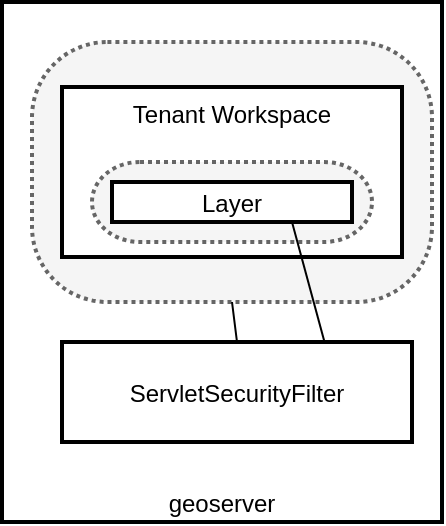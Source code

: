 <mxfile version="14.2.4" type="embed" pages="6">
    <diagram id="y6TVgXeORqLKfhfTdj_T" name="GeoServer-Set-Up">
        <mxGraphModel dx="1206" dy="589" grid="1" gridSize="10" guides="1" tooltips="1" connect="1" arrows="1" fold="1" page="1" pageScale="1" pageWidth="850" pageHeight="1100" math="0" shadow="0">
            <root>
                <mxCell id="Afhx4r_M06ye2ky4KafJ-0"/>
                <mxCell id="Afhx4r_M06ye2ky4KafJ-1" parent="Afhx4r_M06ye2ky4KafJ-0"/>
                <mxCell id="Afhx4r_M06ye2ky4KafJ-2" value="geoserver" style="shape=agent;offsetSize=8;strokeWidth=2;verticalAlign=bottom;" vertex="1" parent="Afhx4r_M06ye2ky4KafJ-1">
                    <mxGeometry x="425" y="130" width="220" height="260" as="geometry"/>
                </mxCell>
                <mxCell id="Afhx4r_M06ye2ky4KafJ-6" value="" style="rounded=1;whiteSpace=wrap;html=1;arcSize=29;strokeWidth=2;verticalAlign=top;dashed=1;dashPattern=1 1;fillColor=#f5f5f5;strokeColor=#666666;fontColor=#333333;" vertex="1" parent="Afhx4r_M06ye2ky4KafJ-1">
                    <mxGeometry x="440" y="150" width="200" height="130" as="geometry"/>
                </mxCell>
                <mxCell id="Afhx4r_M06ye2ky4KafJ-7" value="Tenant Workspace" style="shape=agent;offsetSize=8;strokeWidth=2;verticalAlign=top;" vertex="1" parent="Afhx4r_M06ye2ky4KafJ-1">
                    <mxGeometry x="455" y="172.5" width="170" height="85" as="geometry"/>
                </mxCell>
                <mxCell id="Afhx4r_M06ye2ky4KafJ-8" value="" style="rounded=1;whiteSpace=wrap;html=1;arcSize=60;strokeWidth=2;fillColor=#f5f5f5;strokeColor=#666666;fontColor=#333333;dashed=1;dashPattern=1 1;" vertex="1" parent="Afhx4r_M06ye2ky4KafJ-1">
                    <mxGeometry x="470" y="210" width="140" height="40" as="geometry"/>
                </mxCell>
                <mxCell id="Afhx4r_M06ye2ky4KafJ-9" value="Layer" style="shape=agent;offsetSize=8;strokeWidth=2;" vertex="1" parent="Afhx4r_M06ye2ky4KafJ-1">
                    <mxGeometry x="480" y="220" width="120" height="20" as="geometry"/>
                </mxCell>
                <mxCell id="Afhx4r_M06ye2ky4KafJ-14" value="ServletSecurityFilter" style="shape=agent;offsetSize=8;strokeWidth=2;" vertex="1" parent="Afhx4r_M06ye2ky4KafJ-1">
                    <mxGeometry x="455" y="300" width="175" height="50" as="geometry"/>
                </mxCell>
                <mxCell id="Afhx4r_M06ye2ky4KafJ-15" value="" style="shape=updateedge;endArrow=none;vertical=true;entryX=0.5;entryY=0;entryDx=0;entryDy=0;exitX=0.5;exitY=1;exitDx=0;exitDy=0;" edge="1" parent="Afhx4r_M06ye2ky4KafJ-1" source="Afhx4r_M06ye2ky4KafJ-6" target="Afhx4r_M06ye2ky4KafJ-14">
                    <mxGeometry width="30" height="80" relative="1" as="geometry">
                        <mxPoint x="295" y="270" as="sourcePoint"/>
                        <mxPoint x="295" y="350" as="targetPoint"/>
                    </mxGeometry>
                </mxCell>
                <mxCell id="Afhx4r_M06ye2ky4KafJ-16" value="" style="shape=updateedge;endArrow=none;vertical=true;entryX=0.75;entryY=0;entryDx=0;entryDy=0;exitX=0.75;exitY=1;exitDx=0;exitDy=0;" edge="1" parent="Afhx4r_M06ye2ky4KafJ-1" source="Afhx4r_M06ye2ky4KafJ-9" target="Afhx4r_M06ye2ky4KafJ-14">
                    <mxGeometry width="30" height="80" relative="1" as="geometry">
                        <mxPoint x="615" y="280" as="sourcePoint"/>
                        <mxPoint x="615" y="360" as="targetPoint"/>
                    </mxGeometry>
                </mxCell>
            </root>
        </mxGraphModel>
    </diagram>
    <diagram id="65BA-STFWywXdoVgdcK0" name="ISOXML-Layer-Mapping">
        <mxGraphModel dx="1206" dy="589" grid="1" gridSize="10" guides="1" tooltips="1" connect="1" arrows="1" fold="1" page="1" pageScale="1" pageWidth="850" pageHeight="1100" math="0" shadow="0">
            <root>
                <mxCell id="pDO4D0aV4CA6lZVi3gPv-0"/>
                <mxCell id="pDO4D0aV4CA6lZVi3gPv-1" parent="pDO4D0aV4CA6lZVi3gPv-0"/>
                <mxCell id="DvmdAVC7oL5fIGEeqKC9-4" style="edgeStyle=orthogonalEdgeStyle;rounded=0;orthogonalLoop=1;jettySize=auto;html=1;" parent="pDO4D0aV4CA6lZVi3gPv-1" source="pDO4D0aV4CA6lZVi3gPv-2" target="pDO4D0aV4CA6lZVi3gPv-7" edge="1">
                    <mxGeometry relative="1" as="geometry"/>
                </mxCell>
                <mxCell id="pDO4D0aV4CA6lZVi3gPv-2" value="&lt;br&gt;&lt;br&gt;&lt;br&gt;&lt;br&gt;ISOXML Zip" style="rounded=1;whiteSpace=wrap;html=1;arcSize=60;strokeWidth=2;" parent="pDO4D0aV4CA6lZVi3gPv-1" vertex="1">
                    <mxGeometry x="220" y="380" width="450" height="120" as="geometry"/>
                </mxCell>
                <mxCell id="pDO4D0aV4CA6lZVi3gPv-3" value="Partfields in XML" style="rounded=1;whiteSpace=wrap;html=1;arcSize=60;strokeWidth=2;" parent="pDO4D0aV4CA6lZVi3gPv-1" vertex="1">
                    <mxGeometry x="250" y="390" width="90" height="40" as="geometry"/>
                </mxCell>
                <mxCell id="pDO4D0aV4CA6lZVi3gPv-4" value="A/B-Lines&lt;br&gt;and Curves in XML" style="rounded=1;whiteSpace=wrap;html=1;arcSize=60;strokeWidth=2;" parent="pDO4D0aV4CA6lZVi3gPv-1" vertex="1">
                    <mxGeometry x="350" y="390" width="90" height="40" as="geometry"/>
                </mxCell>
                <mxCell id="pDO4D0aV4CA6lZVi3gPv-5" value="Grids in binary" style="rounded=1;whiteSpace=wrap;html=1;arcSize=60;strokeWidth=2;" parent="pDO4D0aV4CA6lZVi3gPv-1" vertex="1">
                    <mxGeometry x="450" y="390" width="90" height="40" as="geometry"/>
                </mxCell>
                <mxCell id="pDO4D0aV4CA6lZVi3gPv-6" value="TimeLogs in binary" style="rounded=1;whiteSpace=wrap;html=1;arcSize=60;strokeWidth=2;" parent="pDO4D0aV4CA6lZVi3gPv-1" vertex="1">
                    <mxGeometry x="550" y="390" width="90" height="40" as="geometry"/>
                </mxCell>
                <mxCell id="DvmdAVC7oL5fIGEeqKC9-0" style="edgeStyle=orthogonalEdgeStyle;rounded=0;orthogonalLoop=1;jettySize=auto;html=1;" parent="pDO4D0aV4CA6lZVi3gPv-1" source="pDO4D0aV4CA6lZVi3gPv-7" target="pDO4D0aV4CA6lZVi3gPv-8" edge="1">
                    <mxGeometry relative="1" as="geometry">
                        <Array as="points">
                            <mxPoint x="295" y="270"/>
                            <mxPoint x="295" y="270"/>
                        </Array>
                    </mxGeometry>
                </mxCell>
                <mxCell id="DvmdAVC7oL5fIGEeqKC9-1" style="edgeStyle=orthogonalEdgeStyle;rounded=0;orthogonalLoop=1;jettySize=auto;html=1;" parent="pDO4D0aV4CA6lZVi3gPv-1" source="pDO4D0aV4CA6lZVi3gPv-7" target="pDO4D0aV4CA6lZVi3gPv-9" edge="1">
                    <mxGeometry relative="1" as="geometry">
                        <Array as="points">
                            <mxPoint x="395" y="270"/>
                            <mxPoint x="395" y="270"/>
                        </Array>
                    </mxGeometry>
                </mxCell>
                <mxCell id="DvmdAVC7oL5fIGEeqKC9-2" style="edgeStyle=orthogonalEdgeStyle;rounded=0;orthogonalLoop=1;jettySize=auto;html=1;" parent="pDO4D0aV4CA6lZVi3gPv-1" source="pDO4D0aV4CA6lZVi3gPv-7" target="pDO4D0aV4CA6lZVi3gPv-10" edge="1">
                    <mxGeometry relative="1" as="geometry">
                        <Array as="points">
                            <mxPoint x="495" y="280"/>
                            <mxPoint x="495" y="280"/>
                        </Array>
                    </mxGeometry>
                </mxCell>
                <mxCell id="DvmdAVC7oL5fIGEeqKC9-3" style="edgeStyle=orthogonalEdgeStyle;rounded=0;orthogonalLoop=1;jettySize=auto;html=1;" parent="pDO4D0aV4CA6lZVi3gPv-1" source="pDO4D0aV4CA6lZVi3gPv-7" target="pDO4D0aV4CA6lZVi3gPv-11" edge="1">
                    <mxGeometry relative="1" as="geometry">
                        <Array as="points">
                            <mxPoint x="595" y="270"/>
                            <mxPoint x="595" y="270"/>
                        </Array>
                    </mxGeometry>
                </mxCell>
                <mxCell id="pDO4D0aV4CA6lZVi3gPv-7" value="GeoTools&#10;ISOXML Plugin" style="shape=agent;offsetSize=8;strokeWidth=2;" parent="pDO4D0aV4CA6lZVi3gPv-1" vertex="1">
                    <mxGeometry x="220" y="290" width="450" height="60" as="geometry"/>
                </mxCell>
                <mxCell id="pDO4D0aV4CA6lZVi3gPv-8" value="Partfields" style="rounded=1;whiteSpace=wrap;html=1;arcSize=60;strokeWidth=2;" parent="pDO4D0aV4CA6lZVi3gPv-1" vertex="1">
                    <mxGeometry x="250" y="200" width="90" height="40" as="geometry"/>
                </mxCell>
                <mxCell id="pDO4D0aV4CA6lZVi3gPv-9" value="GuidanceGroups" style="rounded=1;whiteSpace=wrap;html=1;arcSize=60;strokeWidth=2;" parent="pDO4D0aV4CA6lZVi3gPv-1" vertex="1">
                    <mxGeometry x="350" y="200" width="90" height="40" as="geometry"/>
                </mxCell>
                <mxCell id="pDO4D0aV4CA6lZVi3gPv-10" value="Grids" style="rounded=1;whiteSpace=wrap;html=1;arcSize=60;strokeWidth=2;" parent="pDO4D0aV4CA6lZVi3gPv-1" vertex="1">
                    <mxGeometry x="450" y="200" width="90" height="40" as="geometry"/>
                </mxCell>
                <mxCell id="pDO4D0aV4CA6lZVi3gPv-11" value="TimeLogs" style="rounded=1;whiteSpace=wrap;html=1;arcSize=60;strokeWidth=2;" parent="pDO4D0aV4CA6lZVi3gPv-1" vertex="1">
                    <mxGeometry x="550" y="200" width="90" height="40" as="geometry"/>
                </mxCell>
                <mxCell id="DvmdAVC7oL5fIGEeqKC9-5" value="Layers in Geoserver" style="text;html=1;strokeColor=none;fillColor=none;align=center;verticalAlign=middle;whiteSpace=wrap;rounded=0;" parent="pDO4D0aV4CA6lZVi3gPv-1" vertex="1">
                    <mxGeometry x="670" y="205" width="80" height="30" as="geometry"/>
                </mxCell>
            </root>
        </mxGraphModel>
    </diagram>
    <diagram id="xWCjVCTWa8731tN-tclF" name="ISOXML-DataStore-Structure">
        &#xa;
        <mxGraphModel dx="931" dy="588" grid="1" gridSize="10" guides="1" tooltips="1" connect="1" arrows="1" fold="1" page="1" pageScale="1" pageWidth="850" pageHeight="1100" math="0" shadow="0">
            &#xa;
            <root>
                &#xa;
                <mxCell id="uqFhzvAKg_oN-uEyyiCc-0"/>
                &#xa;
                <mxCell id="uqFhzvAKg_oN-uEyyiCc-1" parent="uqFhzvAKg_oN-uEyyiCc-0"/>
                &#xa;
                <mxCell id="uqFhzvAKg_oN-uEyyiCc-2" value="ISO11783DataStore" style="shape=agent;offsetSize=8;strokeWidth=2;" parent="uqFhzvAKg_oN-uEyyiCc-1" vertex="1">
                    &#xa;
                    <mxGeometry x="200" y="400" width="410" height="190" as="geometry"/>
                    &#xa;
                </mxCell>
                &#xa;
                <mxCell id="uqFhzvAKg_oN-uEyyiCc-3" value="ISO11783FeatureSource" style="shape=agent;offsetSize=8;strokeWidth=2;" parent="uqFhzvAKg_oN-uEyyiCc-1" vertex="1">
                    &#xa;
                    <mxGeometry x="200" y="280" width="400" height="60" as="geometry"/>
                    &#xa;
                </mxCell>
                &#xa;
                <mxCell id="01o5S8wcleIsEyMoerJ5-6" value="" style="edgeStyle=none;rounded=0;orthogonalLoop=1;jettySize=auto;html=1;" parent="uqFhzvAKg_oN-uEyyiCc-1" source="uqFhzvAKg_oN-uEyyiCc-6" target="01o5S8wcleIsEyMoerJ5-5" edge="1">
                    &#xa;
                    <mxGeometry relative="1" as="geometry"/>
                    &#xa;
                </mxCell>
                &#xa;
                <mxCell id="uqFhzvAKg_oN-uEyyiCc-6" value="Partfields&#10;Feature Reader" style="shape=agent;offsetSize=8;strokeWidth=2;" parent="uqFhzvAKg_oN-uEyyiCc-1" vertex="1">
                    &#xa;
                    <mxGeometry x="170" y="160" width="100" height="60" as="geometry"/>
                    &#xa;
                </mxCell>
                &#xa;
                <mxCell id="uqFhzvAKg_oN-uEyyiCc-7" value="GuidanceGroups&#10;Feature Reader" style="shape=agent;offsetSize=8;strokeWidth=2;" parent="uqFhzvAKg_oN-uEyyiCc-1" vertex="1">
                    &#xa;
                    <mxGeometry x="295" y="160" width="100" height="60" as="geometry"/>
                    &#xa;
                </mxCell>
                &#xa;
                <mxCell id="iXyg3nqP9PkDxvCi-E6l-0" value="Grids&#10;Feature Reader" style="shape=agent;offsetSize=8;strokeWidth=2;" parent="uqFhzvAKg_oN-uEyyiCc-1" vertex="1">
                    &#xa;
                    <mxGeometry x="410" y="160" width="100" height="60" as="geometry"/>
                    &#xa;
                </mxCell>
                &#xa;
                <mxCell id="4OIGfFkLCeIddt1ozrG8-9" style="edgeStyle=orthogonalEdgeStyle;rounded=0;orthogonalLoop=1;jettySize=auto;html=1;" parent="uqFhzvAKg_oN-uEyyiCc-1" source="iXyg3nqP9PkDxvCi-E6l-1" target="4OIGfFkLCeIddt1ozrG8-6" edge="1">
                    &#xa;
                    <mxGeometry relative="1" as="geometry"/>
                    &#xa;
                </mxCell>
                &#xa;
                <mxCell id="iXyg3nqP9PkDxvCi-E6l-1" value="TimeLogs&#10;Feature Reader" style="shape=agent;offsetSize=8;strokeWidth=2;" parent="uqFhzvAKg_oN-uEyyiCc-1" vertex="1">
                    &#xa;
                    <mxGeometry x="530" y="160" width="100" height="60" as="geometry"/>
                    &#xa;
                </mxCell>
                &#xa;
                <mxCell id="iXyg3nqP9PkDxvCi-E6l-2" value="" style="shape=useedge;vertical=true;endArrow=none;useSignPosition=left;useSignDirection=none;" parent="uqFhzvAKg_oN-uEyyiCc-1" source="uqFhzvAKg_oN-uEyyiCc-2" edge="1">
                    &#xa;
                    <mxGeometry height="160" relative="1" as="geometry">
                        &#xa;
                        <mxPoint x="430" y="430" as="sourcePoint"/>
                        &#xa;
                        <mxPoint x="414" y="340" as="targetPoint"/>
                        &#xa;
                    </mxGeometry>
                    &#xa;
                </mxCell>
                &#xa;
                <mxCell id="iXyg3nqP9PkDxvCi-E6l-4" value="" style="shape=useedge;vertical=true;endArrow=none;useSignPosition=left;useSignDirection=none;exitX=0.05;exitY=-0.017;exitDx=0;exitDy=0;exitPerimeter=0;" parent="uqFhzvAKg_oN-uEyyiCc-1" source="uqFhzvAKg_oN-uEyyiCc-3" edge="1">
                    &#xa;
                    <mxGeometry height="160" relative="1" as="geometry">
                        &#xa;
                        <mxPoint x="220" y="270" as="sourcePoint"/>
                        &#xa;
                        <mxPoint x="220" y="220" as="targetPoint"/>
                        &#xa;
                    </mxGeometry>
                    &#xa;
                </mxCell>
                &#xa;
                <mxCell id="iXyg3nqP9PkDxvCi-E6l-5" value="" style="shape=useedge;vertical=true;endArrow=none;useSignPosition=left;useSignDirection=none;exitX=0.05;exitY=-0.017;exitDx=0;exitDy=0;exitPerimeter=0;" parent="uqFhzvAKg_oN-uEyyiCc-1" edge="1">
                    &#xa;
                    <mxGeometry height="160" relative="1" as="geometry">
                        &#xa;
                        <mxPoint x="344.5" y="278.98" as="sourcePoint"/>
                        &#xa;
                        <mxPoint x="344.5" y="220" as="targetPoint"/>
                        &#xa;
                    </mxGeometry>
                    &#xa;
                </mxCell>
                &#xa;
                <mxCell id="iXyg3nqP9PkDxvCi-E6l-6" value="" style="shape=useedge;vertical=true;endArrow=none;useSignPosition=left;useSignDirection=none;exitX=0.05;exitY=-0.017;exitDx=0;exitDy=0;exitPerimeter=0;" parent="uqFhzvAKg_oN-uEyyiCc-1" edge="1">
                    &#xa;
                    <mxGeometry height="160" relative="1" as="geometry">
                        &#xa;
                        <mxPoint x="459.5" y="278.98" as="sourcePoint"/>
                        &#xa;
                        <mxPoint x="459.5" y="220" as="targetPoint"/>
                        &#xa;
                    </mxGeometry>
                    &#xa;
                </mxCell>
                &#xa;
                <mxCell id="iXyg3nqP9PkDxvCi-E6l-7" value="" style="shape=useedge;vertical=true;endArrow=none;useSignPosition=left;useSignDirection=none;exitX=0.05;exitY=-0.017;exitDx=0;exitDy=0;exitPerimeter=0;" parent="uqFhzvAKg_oN-uEyyiCc-1" edge="1">
                    &#xa;
                    <mxGeometry height="160" relative="1" as="geometry">
                        &#xa;
                        <mxPoint x="579.5" y="278.98" as="sourcePoint"/>
                        &#xa;
                        <mxPoint x="579.5" y="220" as="targetPoint"/>
                        &#xa;
                    </mxGeometry>
                    &#xa;
                </mxCell>
                &#xa;
                <mxCell id="ZY6fAySmllhajOEakbrr-1" value="FeatureTypes" style="rounded=1;whiteSpace=wrap;html=1;arcSize=60;strokeWidth=2;labelPosition=center;verticalLabelPosition=middle;align=center;verticalAlign=middle;" parent="uqFhzvAKg_oN-uEyyiCc-1" vertex="1">
                    &#xa;
                    <mxGeometry x="170" y="640" width="480" height="120" as="geometry"/>
                    &#xa;
                </mxCell>
                &#xa;
                <mxCell id="ZY6fAySmllhajOEakbrr-2" value="Partfield FeatureType" style="rounded=1;whiteSpace=wrap;html=1;arcSize=60;strokeWidth=2;" parent="uqFhzvAKg_oN-uEyyiCc-1" vertex="1">
                    &#xa;
                    <mxGeometry x="210" y="710" width="90" height="40" as="geometry"/>
                    &#xa;
                </mxCell>
                &#xa;
                <mxCell id="ZY6fAySmllhajOEakbrr-4" value="Grid FeatureType" style="rounded=1;whiteSpace=wrap;html=1;arcSize=60;strokeWidth=2;" parent="uqFhzvAKg_oN-uEyyiCc-1" vertex="1">
                    &#xa;
                    <mxGeometry x="430" y="710" width="90" height="40" as="geometry"/>
                    &#xa;
                </mxCell>
                &#xa;
                <mxCell id="ZY6fAySmllhajOEakbrr-6" value="GuidanceGroup FeatureType" style="rounded=1;whiteSpace=wrap;html=1;arcSize=60;strokeWidth=2;" parent="uqFhzvAKg_oN-uEyyiCc-1" vertex="1">
                    &#xa;
                    <mxGeometry x="320" y="710" width="100" height="40" as="geometry"/>
                    &#xa;
                </mxCell>
                &#xa;
                <mxCell id="q-7ZM0NZfd_ouL3qmuUa-0" value="TimeLog FeatureType" style="rounded=1;whiteSpace=wrap;html=1;arcSize=50;strokeWidth=2;" parent="uqFhzvAKg_oN-uEyyiCc-1" vertex="1">
                    &#xa;
                    <mxGeometry x="528" y="710" width="90" height="40" as="geometry"/>
                    &#xa;
                </mxCell>
                &#xa;
                <mxCell id="01o5S8wcleIsEyMoerJ5-1" value="" style="shape=updateedge;endArrow=none;vertical=true;exitX=0.5;exitY=1;exitDx=0;exitDy=0;entryX=0.485;entryY=-0.018;entryDx=0;entryDy=0;entryPerimeter=0;" parent="uqFhzvAKg_oN-uEyyiCc-1" source="uqFhzvAKg_oN-uEyyiCc-2" target="ZY6fAySmllhajOEakbrr-1" edge="1">
                    &#xa;
                    <mxGeometry width="30" height="80" relative="1" as="geometry">
                        &#xa;
                        <mxPoint x="385" y="610" as="sourcePoint"/>
                        &#xa;
                        <mxPoint x="385" y="690" as="targetPoint"/>
                        &#xa;
                    </mxGeometry>
                    &#xa;
                </mxCell>
                &#xa;
                <mxCell id="4OIGfFkLCeIddt1ozrG8-0" style="edgeStyle=orthogonalEdgeStyle;rounded=0;orthogonalLoop=1;jettySize=auto;html=1;" parent="uqFhzvAKg_oN-uEyyiCc-1" source="01o5S8wcleIsEyMoerJ5-3" target="uqFhzvAKg_oN-uEyyiCc-6" edge="1">
                    &#xa;
                    <mxGeometry relative="1" as="geometry"/>
                    &#xa;
                </mxCell>
                &#xa;
                <mxCell id="01o5S8wcleIsEyMoerJ5-3" value="PFD-XML" style="rounded=1;whiteSpace=wrap;html=1;arcSize=60;strokeWidth=2;" parent="uqFhzvAKg_oN-uEyyiCc-1" vertex="1">
                    &#xa;
                    <mxGeometry x="20" y="170" width="90" height="40" as="geometry"/>
                    &#xa;
                </mxCell>
                &#xa;
                <mxCell id="01o5S8wcleIsEyMoerJ5-5" value="Simple Feature&lt;br&gt;&lt;br&gt;&lt;br&gt;" style="rounded=1;whiteSpace=wrap;html=1;arcSize=25;strokeWidth=2;" parent="uqFhzvAKg_oN-uEyyiCc-1" vertex="1">
                    &#xa;
                    <mxGeometry x="117" y="30" width="210" height="100" as="geometry"/>
                    &#xa;
                </mxCell>
                &#xa;
                <mxCell id="4OIGfFkLCeIddt1ozrG8-2" value="Attributes" style="rounded=1;whiteSpace=wrap;html=1;arcSize=60;strokeWidth=2;" parent="uqFhzvAKg_oN-uEyyiCc-1" vertex="1">
                    &#xa;
                    <mxGeometry x="124.5" y="80" width="90" height="40" as="geometry"/>
                    &#xa;
                </mxCell>
                &#xa;
                <mxCell id="4OIGfFkLCeIddt1ozrG8-3" value="Multipolygon&lt;br&gt;(Field Boundary)" style="rounded=1;whiteSpace=wrap;html=1;arcSize=60;strokeWidth=2;" parent="uqFhzvAKg_oN-uEyyiCc-1" vertex="1">
                    &#xa;
                    <mxGeometry x="217.5" y="80" width="102" height="40" as="geometry"/>
                    &#xa;
                </mxCell>
                &#xa;
                <mxCell id="4OIGfFkLCeIddt1ozrG8-5" style="edgeStyle=orthogonalEdgeStyle;rounded=0;orthogonalLoop=1;jettySize=auto;html=1;" parent="uqFhzvAKg_oN-uEyyiCc-1" source="4OIGfFkLCeIddt1ozrG8-4" target="iXyg3nqP9PkDxvCi-E6l-1" edge="1">
                    &#xa;
                    <mxGeometry relative="1" as="geometry"/>
                    &#xa;
                </mxCell>
                &#xa;
                <mxCell id="4OIGfFkLCeIddt1ozrG8-4" value="Timelog Bin&lt;br&gt;(TLG00001.bin)" style="rounded=1;whiteSpace=wrap;html=1;arcSize=60;strokeWidth=2;" parent="uqFhzvAKg_oN-uEyyiCc-1" vertex="1">
                    &#xa;
                    <mxGeometry x="690" y="170" width="90" height="40" as="geometry"/>
                    &#xa;
                </mxCell>
                &#xa;
                <mxCell id="4OIGfFkLCeIddt1ozrG8-6" value="Simple Feature&lt;br&gt;&lt;br&gt;&lt;br&gt;" style="rounded=1;whiteSpace=wrap;html=1;arcSize=25;strokeWidth=2;" parent="uqFhzvAKg_oN-uEyyiCc-1" vertex="1">
                    &#xa;
                    <mxGeometry x="475" y="30" width="210" height="100" as="geometry"/>
                    &#xa;
                </mxCell>
                &#xa;
                <mxCell id="4OIGfFkLCeIddt1ozrG8-7" value="Attributes" style="rounded=1;whiteSpace=wrap;html=1;arcSize=60;strokeWidth=2;" parent="uqFhzvAKg_oN-uEyyiCc-1" vertex="1">
                    &#xa;
                    <mxGeometry x="482.5" y="80" width="90" height="40" as="geometry"/>
                    &#xa;
                </mxCell>
                &#xa;
                <mxCell id="4OIGfFkLCeIddt1ozrG8-8" value="Points" style="rounded=1;whiteSpace=wrap;html=1;arcSize=60;strokeWidth=2;" parent="uqFhzvAKg_oN-uEyyiCc-1" vertex="1">
                    &#xa;
                    <mxGeometry x="575.5" y="80" width="102" height="40" as="geometry"/>
                    &#xa;
                </mxCell>
                &#xa;
                <mxCell id="THjiRAMxLCqB8uRU8UKm-0" value="JCache&lt;br&gt;(FIFO)" style="rounded=1;whiteSpace=wrap;html=1;arcSize=13;strokeWidth=2;" vertex="1" parent="uqFhzvAKg_oN-uEyyiCc-1">
                    &#xa;
                    <mxGeometry x="685" y="425" width="142.5" height="140" as="geometry"/>
                    &#xa;
                </mxCell>
                &#xa;
                <mxCell id="THjiRAMxLCqB8uRU8UKm-1" value="ISOXML&lt;br&gt;Zip in Memory 1" style="rounded=1;whiteSpace=wrap;html=1;arcSize=60;strokeWidth=2;" vertex="1" parent="uqFhzvAKg_oN-uEyyiCc-1">
                    &#xa;
                    <mxGeometry x="701.88" y="430" width="108.75" height="40" as="geometry"/>
                    &#xa;
                </mxCell>
                &#xa;
                <mxCell id="THjiRAMxLCqB8uRU8UKm-2" value="" style="shape=updateedge;endArrow=none;exitX=1;exitY=0.5;exitDx=0;exitDy=0;entryX=0;entryY=0.5;entryDx=0;entryDy=0;" edge="1" parent="uqFhzvAKg_oN-uEyyiCc-1" source="uqFhzvAKg_oN-uEyyiCc-2" target="THjiRAMxLCqB8uRU8UKm-0">
                    &#xa;
                    <mxGeometry width="80" height="30" relative="1" as="geometry">
                        &#xa;
                        <mxPoint x="640" y="495" as="sourcePoint"/>
                        &#xa;
                        <mxPoint x="720" y="495" as="targetPoint"/>
                        &#xa;
                    </mxGeometry>
                    &#xa;
                </mxCell>
                &#xa;
                <mxCell id="THjiRAMxLCqB8uRU8UKm-3" value="ISOXML&lt;br&gt;Zip in Memory n" style="rounded=1;whiteSpace=wrap;html=1;arcSize=60;strokeWidth=2;" vertex="1" parent="uqFhzvAKg_oN-uEyyiCc-1">
                    &#xa;
                    <mxGeometry x="701.87" y="520" width="108.75" height="40" as="geometry"/>
                    &#xa;
                </mxCell>
                &#xa;
            </root>
            &#xa;
        </mxGraphModel>
        &#xa;
    </diagram>
    <diagram id="MPLxO1EsJOzjnYgOcqR-" name="Repo-Structure">
        &#xa;
        <mxGraphModel dx="931" dy="588" grid="1" gridSize="10" guides="1" tooltips="1" connect="1" arrows="1" fold="1" page="1" pageScale="1" pageWidth="850" pageHeight="1100" math="0" shadow="0">
            &#xa;
            <root>
                &#xa;
                <mxCell id="0"/>
                &#xa;
                <mxCell id="1" parent="0"/>
                &#xa;
                <mxCell id="2" value="github" style="shape=agent;offsetSize=8;strokeWidth=2;" parent="1" vertex="1">
                    &#xa;
                    <mxGeometry x="120" y="320" width="810" height="220" as="geometry"/>
                    &#xa;
                </mxCell>
                &#xa;
                <mxCell id="4" value="architecture-iso-11783-part-10" style="rounded=1;whiteSpace=wrap;html=1;arcSize=60;strokeWidth=2;" parent="1" vertex="1">
                    &#xa;
                    <mxGeometry x="140" y="480" width="200" height="40" as="geometry"/>
                    &#xa;
                </mxCell>
                &#xa;
                <mxCell id="5" value="&lt;span&gt;jaxb-iso-11783-part-10&lt;/span&gt;" style="rounded=1;whiteSpace=wrap;html=1;arcSize=60;strokeWidth=2;" parent="1" vertex="1">
                    &#xa;
                    <mxGeometry x="355" y="480" width="140" height="40" as="geometry"/>
                    &#xa;
                </mxCell>
                &#xa;
                <mxCell id="6" value="geo-tools-iso-11783-part-10" style="rounded=1;whiteSpace=wrap;html=1;arcSize=60;strokeWidth=2;" parent="1" vertex="1">
                    &#xa;
                    <mxGeometry x="510" y="480" width="200" height="40" as="geometry"/>
                    &#xa;
                </mxCell>
                &#xa;
                <mxCell id="7" value="geoserver-iso-11783-part-10" style="rounded=1;whiteSpace=wrap;html=1;arcSize=60;strokeWidth=2;" parent="1" vertex="1">
                    &#xa;
                    <mxGeometry x="730" y="480" width="170" height="40" as="geometry"/>
                    &#xa;
                </mxCell>
                &#xa;
            </root>
            &#xa;
        </mxGraphModel>
        &#xa;
    </diagram>
    <diagram id="0wHOMFz3lM-lDjHlEkKa" name="General-Architecture">
        &#xa;
        <mxGraphModel dx="1007" dy="654" grid="1" gridSize="10" guides="1" tooltips="1" connect="1" arrows="1" fold="1" page="1" pageScale="1" pageWidth="827" pageHeight="1169" math="0" shadow="0">
            &#xa;
            <root>
                &#xa;
                <mxCell id="F6bAOdz-GNzPXOjH49dD-0"/>
                &#xa;
                <mxCell id="F6bAOdz-GNzPXOjH49dD-1" parent="F6bAOdz-GNzPXOjH49dD-0"/>
                &#xa;
                <mxCell id="F6bAOdz-GNzPXOjH49dD-2" value="DecklGL Map" style="shape=agent;offsetSize=8;strokeWidth=2;" parent="F6bAOdz-GNzPXOjH49dD-1" vertex="1">
                    &#xa;
                    <mxGeometry x="320" y="50" width="100" height="60" as="geometry"/>
                    &#xa;
                </mxCell>
                &#xa;
                <mxCell id="F6bAOdz-GNzPXOjH49dD-3" value="geoserver" style="shape=agent;offsetSize=8;strokeWidth=2;" parent="F6bAOdz-GNzPXOjH49dD-1" vertex="1">
                    &#xa;
                    <mxGeometry x="150" y="190" width="430" height="240" as="geometry"/>
                    &#xa;
                </mxCell>
                &#xa;
                <mxCell id="F6bAOdz-GNzPXOjH49dD-4" value="Workspace 1" style="shape=agent;offsetSize=8;strokeWidth=2;" parent="F6bAOdz-GNzPXOjH49dD-1" vertex="1">
                    &#xa;
                    <mxGeometry x="180" y="260" width="100" height="38" as="geometry"/>
                    &#xa;
                </mxCell>
                &#xa;
                <mxCell id="F6bAOdz-GNzPXOjH49dD-5" value="Workspace 2" style="shape=agent;offsetSize=8;strokeWidth=2;" parent="F6bAOdz-GNzPXOjH49dD-1" vertex="1">
                    &#xa;
                    <mxGeometry x="320" y="260" width="100" height="38" as="geometry"/>
                    &#xa;
                </mxCell>
                &#xa;
                <mxCell id="F6bAOdz-GNzPXOjH49dD-6" value="Workspace n" style="shape=agent;offsetSize=8;strokeWidth=2;" parent="F6bAOdz-GNzPXOjH49dD-1" vertex="1">
                    &#xa;
                    <mxGeometry x="460" y="260" width="100" height="38" as="geometry"/>
                    &#xa;
                </mxCell>
                &#xa;
                <mxCell id="F6bAOdz-GNzPXOjH49dD-8" value="" style="shape=useedge;vertical=true;endArrow=none;useSignPosition=left;useSignDirection=none;" parent="F6bAOdz-GNzPXOjH49dD-1" edge="1">
                    &#xa;
                    <mxGeometry height="160" relative="1" as="geometry">
                        &#xa;
                        <mxPoint x="370" y="190" as="sourcePoint"/>
                        &#xa;
                        <mxPoint x="370" y="110" as="targetPoint"/>
                        &#xa;
                    </mxGeometry>
                    &#xa;
                </mxCell>
                &#xa;
                <mxCell id="F6bAOdz-GNzPXOjH49dD-9" value="MVT (Mapbox Vector Tiles)" style="text;html=1;align=center;verticalAlign=middle;resizable=0;points=[];autosize=1;" parent="F6bAOdz-GNzPXOjH49dD-1" vertex="1">
                    &#xa;
                    <mxGeometry x="380" y="130" width="160" height="20" as="geometry"/>
                    &#xa;
                </mxCell>
                &#xa;
                <mxCell id="zTJtl0_1NRG0oVTEjeLY-0" value="Security Servlet Filter" style="shape=agent;offsetSize=8;strokeWidth=2;" parent="F6bAOdz-GNzPXOjH49dD-1" vertex="1">
                    &#xa;
                    <mxGeometry x="180" y="200" width="380" height="20" as="geometry"/>
                    &#xa;
                </mxCell>
                &#xa;
                <mxCell id="zTJtl0_1NRG0oVTEjeLY-1" value="" style="shape=useedge;vertical=true;endArrow=none;useSignPosition=left;useSignDirection=none;entryX=0.15;entryY=0.983;entryDx=0;entryDy=0;entryPerimeter=0;" parent="F6bAOdz-GNzPXOjH49dD-1" source="F6bAOdz-GNzPXOjH49dD-4" target="zTJtl0_1NRG0oVTEjeLY-0" edge="1">
                    &#xa;
                    <mxGeometry height="160" relative="1" as="geometry">
                        &#xa;
                        <mxPoint x="80" y="350" as="sourcePoint"/>
                        &#xa;
                        <mxPoint x="80" y="190" as="targetPoint"/>
                        &#xa;
                    </mxGeometry>
                    &#xa;
                </mxCell>
                &#xa;
                <mxCell id="zTJtl0_1NRG0oVTEjeLY-2" value="" style="shape=useedge;vertical=true;endArrow=none;useSignPosition=left;useSignDirection=none;entryX=0.5;entryY=1;entryDx=0;entryDy=0;exitX=0.5;exitY=0;exitDx=0;exitDy=0;" parent="F6bAOdz-GNzPXOjH49dD-1" source="F6bAOdz-GNzPXOjH49dD-5" target="zTJtl0_1NRG0oVTEjeLY-0" edge="1">
                    &#xa;
                    <mxGeometry height="160" relative="1" as="geometry">
                        &#xa;
                        <mxPoint x="70" y="280" as="sourcePoint"/>
                        &#xa;
                        <mxPoint x="70" y="120" as="targetPoint"/>
                        &#xa;
                    </mxGeometry>
                    &#xa;
                </mxCell>
                &#xa;
                <mxCell id="zTJtl0_1NRG0oVTEjeLY-3" value="" style="shape=useedge;vertical=true;endArrow=none;useSignPosition=left;useSignDirection=none;exitX=0.5;exitY=0;exitDx=0;exitDy=0;" parent="F6bAOdz-GNzPXOjH49dD-1" source="F6bAOdz-GNzPXOjH49dD-6" target="zTJtl0_1NRG0oVTEjeLY-0" edge="1">
                    &#xa;
                    <mxGeometry height="160" relative="1" as="geometry">
                        &#xa;
                        <mxPoint x="640" y="350" as="sourcePoint"/>
                        &#xa;
                        <mxPoint x="640" y="190" as="targetPoint"/>
                        &#xa;
                    </mxGeometry>
                    &#xa;
                </mxCell>
                &#xa;
                <mxCell id="zTJtl0_1NRG0oVTEjeLY-4" value="WebDav Server" style="shape=agent;offsetSize=8;strokeWidth=2;" parent="F6bAOdz-GNzPXOjH49dD-1" vertex="1">
                    &#xa;
                    <mxGeometry x="150" y="500" width="430" height="150" as="geometry"/>
                    &#xa;
                </mxCell>
                &#xa;
                <mxCell id="zTJtl0_1NRG0oVTEjeLY-5" value="WebDav&#10;Folder 1" style="shape=agent;offsetSize=8;strokeWidth=2;" parent="F6bAOdz-GNzPXOjH49dD-1" vertex="1">
                    &#xa;
                    <mxGeometry x="180" y="525" width="100" height="35" as="geometry"/>
                    &#xa;
                </mxCell>
                &#xa;
                <mxCell id="zTJtl0_1NRG0oVTEjeLY-6" value="WebDav&#10;Folder 2" style="shape=agent;offsetSize=8;strokeWidth=2;" parent="F6bAOdz-GNzPXOjH49dD-1" vertex="1">
                    &#xa;
                    <mxGeometry x="320" y="525" width="100" height="35" as="geometry"/>
                    &#xa;
                </mxCell>
                &#xa;
                <mxCell id="zTJtl0_1NRG0oVTEjeLY-7" value="WebDav&#10;Folder n" style="shape=agent;offsetSize=8;strokeWidth=2;" parent="F6bAOdz-GNzPXOjH49dD-1" vertex="1">
                    &#xa;
                    <mxGeometry x="460" y="525" width="100" height="35" as="geometry"/>
                    &#xa;
                </mxCell>
                &#xa;
                <mxCell id="zTJtl0_1NRG0oVTEjeLY-11" style="edgeStyle=orthogonalEdgeStyle;rounded=0;orthogonalLoop=1;jettySize=auto;html=1;" parent="F6bAOdz-GNzPXOjH49dD-1" source="zTJtl0_1NRG0oVTEjeLY-8" target="zTJtl0_1NRG0oVTEjeLY-5" edge="1">
                    &#xa;
                    <mxGeometry relative="1" as="geometry"/>
                    &#xa;
                </mxCell>
                &#xa;
                <mxCell id="zTJtl0_1NRG0oVTEjeLY-8" value="Multiple&lt;br&gt;ISOXML&lt;br&gt;Zip Files" style="rounded=1;whiteSpace=wrap;html=1;arcSize=60;strokeWidth=2;" parent="F6bAOdz-GNzPXOjH49dD-1" vertex="1">
                    &#xa;
                    <mxGeometry x="180" y="590" width="100" height="50" as="geometry"/>
                    &#xa;
                </mxCell>
                &#xa;
                <mxCell id="zTJtl0_1NRG0oVTEjeLY-12" style="edgeStyle=orthogonalEdgeStyle;rounded=0;orthogonalLoop=1;jettySize=auto;html=1;" parent="F6bAOdz-GNzPXOjH49dD-1" source="zTJtl0_1NRG0oVTEjeLY-9" target="zTJtl0_1NRG0oVTEjeLY-6" edge="1">
                    &#xa;
                    <mxGeometry relative="1" as="geometry"/>
                    &#xa;
                </mxCell>
                &#xa;
                <mxCell id="zTJtl0_1NRG0oVTEjeLY-9" value="Multiple&lt;br&gt;ISOXML&lt;br&gt;Zip Files" style="rounded=1;whiteSpace=wrap;html=1;arcSize=60;strokeWidth=2;" parent="F6bAOdz-GNzPXOjH49dD-1" vertex="1">
                    &#xa;
                    <mxGeometry x="320" y="590" width="100" height="50" as="geometry"/>
                    &#xa;
                </mxCell>
                &#xa;
                <mxCell id="zTJtl0_1NRG0oVTEjeLY-13" style="edgeStyle=orthogonalEdgeStyle;rounded=0;orthogonalLoop=1;jettySize=auto;html=1;" parent="F6bAOdz-GNzPXOjH49dD-1" source="zTJtl0_1NRG0oVTEjeLY-10" target="zTJtl0_1NRG0oVTEjeLY-7" edge="1">
                    &#xa;
                    <mxGeometry relative="1" as="geometry"/>
                    &#xa;
                </mxCell>
                &#xa;
                <mxCell id="zTJtl0_1NRG0oVTEjeLY-10" value="Multiple&lt;br&gt;ISOXML&lt;br&gt;Zip Files" style="rounded=1;whiteSpace=wrap;html=1;arcSize=60;strokeWidth=2;" parent="F6bAOdz-GNzPXOjH49dD-1" vertex="1">
                    &#xa;
                    <mxGeometry x="460" y="590" width="100" height="50" as="geometry"/>
                    &#xa;
                </mxCell>
                &#xa;
                <mxCell id="zTJtl0_1NRG0oVTEjeLY-14" value="GeoTools&#10;ISOXML Plugin" style="shape=agent;offsetSize=8;strokeWidth=2;" parent="F6bAOdz-GNzPXOjH49dD-1" vertex="1">
                    &#xa;
                    <mxGeometry x="180" y="340" width="100" height="60" as="geometry"/>
                    &#xa;
                </mxCell>
                &#xa;
                <mxCell id="zTJtl0_1NRG0oVTEjeLY-15" value="GeoTools&lt;br&gt;Features&lt;br&gt;based on ISOXML (JCache)" style="rounded=1;whiteSpace=wrap;html=1;arcSize=38;strokeWidth=2;" parent="F6bAOdz-GNzPXOjH49dD-1" vertex="1">
                    &#xa;
                    <mxGeometry x="310" y="340" width="120" height="60" as="geometry"/>
                    &#xa;
                </mxCell>
                &#xa;
                <mxCell id="zTJtl0_1NRG0oVTEjeLY-16" value="" style="shape=useedge;vertical=true;endArrow=none;useSignPosition=left;useSignDirection=none;entryX=0.5;entryY=1;entryDx=0;entryDy=0;exitX=0.5;exitY=0;exitDx=0;exitDy=0;" parent="F6bAOdz-GNzPXOjH49dD-1" source="zTJtl0_1NRG0oVTEjeLY-5" target="zTJtl0_1NRG0oVTEjeLY-14" edge="1">
                    &#xa;
                    <mxGeometry height="160" relative="1" as="geometry">
                        &#xa;
                        <mxPoint x="220" y="550" as="sourcePoint"/>
                        &#xa;
                        <mxPoint x="220" y="390" as="targetPoint"/>
                        &#xa;
                    </mxGeometry>
                    &#xa;
                </mxCell>
                &#xa;
                <mxCell id="zTJtl0_1NRG0oVTEjeLY-17" value="" style="shape=useedge;vertical=true;endArrow=none;useSignPosition=left;useSignDirection=none;entryX=0.5;entryY=1;entryDx=0;entryDy=0;" parent="F6bAOdz-GNzPXOjH49dD-1" target="F6bAOdz-GNzPXOjH49dD-4" edge="1">
                    &#xa;
                    <mxGeometry height="160" relative="1" as="geometry">
                        &#xa;
                        <mxPoint x="230" y="340" as="sourcePoint"/>
                        &#xa;
                        <mxPoint x="230" y="310" as="targetPoint"/>
                        &#xa;
                    </mxGeometry>
                    &#xa;
                </mxCell>
                &#xa;
                <mxCell id="zTJtl0_1NRG0oVTEjeLY-20" value="" style="shape=updateedge;endArrow=none;entryX=0;entryY=0.5;entryDx=0;entryDy=0;" parent="F6bAOdz-GNzPXOjH49dD-1" target="zTJtl0_1NRG0oVTEjeLY-15" edge="1">
                    &#xa;
                    <mxGeometry width="80" height="30" relative="1" as="geometry">
                        &#xa;
                        <mxPoint x="280" y="370" as="sourcePoint"/>
                        &#xa;
                        <mxPoint x="330" y="395" as="targetPoint"/>
                        &#xa;
                    </mxGeometry>
                    &#xa;
                </mxCell>
                &#xa;
                <mxCell id="zTJtl0_1NRG0oVTEjeLY-21" value="Contains some headers e.g. Authorization Bearer with JWT from client request" style="text;html=1;strokeColor=none;fillColor=none;align=center;verticalAlign=middle;whiteSpace=wrap;rounded=0;" parent="F6bAOdz-GNzPXOjH49dD-1" vertex="1">
                    &#xa;
                    <mxGeometry x="250" y="440" width="200" height="50" as="geometry"/>
                    &#xa;
                </mxCell>
                &#xa;
            </root>
            &#xa;
        </mxGraphModel>
        &#xa;
    </diagram>
    <diagram id="3-mt2xKfde5_ibpI-yaM" name="JAXB-Java-Classes">
        &#xa;
        <mxGraphModel dx="1007" dy="654" grid="1" gridSize="10" guides="1" tooltips="1" connect="1" arrows="1" fold="1" page="1" pageScale="1" pageWidth="850" pageHeight="1100" math="0" shadow="0">
            &#xa;
            <root>
                &#xa;
                <mxCell id="p040EWJWjf5yLaTNcUmW-0"/>
                &#xa;
                <mxCell id="p040EWJWjf5yLaTNcUmW-1" parent="p040EWJWjf5yLaTNcUmW-0"/>
                &#xa;
                <mxCell id="p040EWJWjf5yLaTNcUmW-5" style="edgeStyle=orthogonalEdgeStyle;rounded=0;orthogonalLoop=1;jettySize=auto;html=1;" parent="p040EWJWjf5yLaTNcUmW-1" source="p040EWJWjf5yLaTNcUmW-2" target="p040EWJWjf5yLaTNcUmW-3" edge="1">
                    &#xa;
                    <mxGeometry relative="1" as="geometry"/>
                    &#xa;
                </mxCell>
                &#xa;
                <mxCell id="p040EWJWjf5yLaTNcUmW-2" value="ISO 11873&lt;br&gt;XSD (version 4)" style="rounded=1;whiteSpace=wrap;html=1;arcSize=21;strokeWidth=2;" parent="p040EWJWjf5yLaTNcUmW-1" vertex="1">
                    &#xa;
                    <mxGeometry x="312.5" y="430" width="135" height="140" as="geometry"/>
                    &#xa;
                </mxCell>
                &#xa;
                <mxCell id="p040EWJWjf5yLaTNcUmW-6" style="edgeStyle=orthogonalEdgeStyle;rounded=0;orthogonalLoop=1;jettySize=auto;html=1;" parent="p040EWJWjf5yLaTNcUmW-1" source="p040EWJWjf5yLaTNcUmW-3" target="p040EWJWjf5yLaTNcUmW-4" edge="1">
                    &#xa;
                    <mxGeometry relative="1" as="geometry"/>
                    &#xa;
                </mxCell>
                &#xa;
                <mxCell id="p040EWJWjf5yLaTNcUmW-3" value="xjc" style="shape=agent;offsetSize=8;strokeWidth=2;" parent="p040EWJWjf5yLaTNcUmW-1" vertex="1">
                    &#xa;
                    <mxGeometry x="330" y="340" width="100" height="60" as="geometry"/>
                    &#xa;
                </mxCell>
                &#xa;
                <mxCell id="p040EWJWjf5yLaTNcUmW-4" value="Java Classes" style="rounded=1;whiteSpace=wrap;html=1;arcSize=60;strokeWidth=2;" parent="p040EWJWjf5yLaTNcUmW-1" vertex="1">
                    &#xa;
                    <mxGeometry x="335" y="260" width="90" height="40" as="geometry"/>
                    &#xa;
                </mxCell>
                &#xa;
                <mxCell id="lgSwJeUz3pzJUr-K7VUX-0" value="JAXB Annotation" style="rounded=1;whiteSpace=wrap;html=1;arcSize=60;strokeWidth=2;" parent="p040EWJWjf5yLaTNcUmW-1" vertex="1">
                    &#xa;
                    <mxGeometry x="335" y="520" width="90" height="40" as="geometry"/>
                    &#xa;
                </mxCell>
                &#xa;
                <mxCell id="lgSwJeUz3pzJUr-K7VUX-5" style="edgeStyle=orthogonalEdgeStyle;rounded=0;orthogonalLoop=1;jettySize=auto;html=1;" parent="p040EWJWjf5yLaTNcUmW-1" source="lgSwJeUz3pzJUr-K7VUX-1" target="lgSwJeUz3pzJUr-K7VUX-2" edge="1">
                    &#xa;
                    <mxGeometry relative="1" as="geometry"/>
                    &#xa;
                </mxCell>
                &#xa;
                <mxCell id="lgSwJeUz3pzJUr-K7VUX-1" value="ISO 11873&lt;br&gt;XSD (version 4)" style="rounded=1;whiteSpace=wrap;html=1;arcSize=60;strokeWidth=2;" parent="p040EWJWjf5yLaTNcUmW-1" vertex="1">
                    &#xa;
                    <mxGeometry x="50" y="480" width="90" height="40" as="geometry"/>
                    &#xa;
                </mxCell>
                &#xa;
                <mxCell id="lgSwJeUz3pzJUr-K7VUX-6" style="edgeStyle=orthogonalEdgeStyle;rounded=0;orthogonalLoop=1;jettySize=auto;html=1;" parent="p040EWJWjf5yLaTNcUmW-1" source="lgSwJeUz3pzJUr-K7VUX-2" target="p040EWJWjf5yLaTNcUmW-2" edge="1">
                    &#xa;
                    <mxGeometry relative="1" as="geometry"/>
                    &#xa;
                </mxCell>
                &#xa;
                <mxCell id="lgSwJeUz3pzJUr-K7VUX-2" value="XSLT Processor" style="shape=agent;offsetSize=8;strokeWidth=2;" parent="p040EWJWjf5yLaTNcUmW-1" vertex="1">
                    &#xa;
                    <mxGeometry x="180" y="470" width="100" height="60" as="geometry"/>
                    &#xa;
                </mxCell>
                &#xa;
                <mxCell id="lgSwJeUz3pzJUr-K7VUX-4" style="edgeStyle=orthogonalEdgeStyle;rounded=0;orthogonalLoop=1;jettySize=auto;html=1;" parent="p040EWJWjf5yLaTNcUmW-1" source="lgSwJeUz3pzJUr-K7VUX-3" target="lgSwJeUz3pzJUr-K7VUX-2" edge="1">
                    &#xa;
                    <mxGeometry relative="1" as="geometry"/>
                    &#xa;
                </mxCell>
                &#xa;
                <mxCell id="lgSwJeUz3pzJUr-K7VUX-3" value="addAnnotations.xsl" style="rounded=1;whiteSpace=wrap;html=1;arcSize=41;strokeWidth=2;" parent="p040EWJWjf5yLaTNcUmW-1" vertex="1">
                    &#xa;
                    <mxGeometry x="167.5" y="380" width="125" height="60" as="geometry"/>
                    &#xa;
                </mxCell>
                &#xa;
            </root>
            &#xa;
        </mxGraphModel>
        &#xa;
    </diagram>
</mxfile>